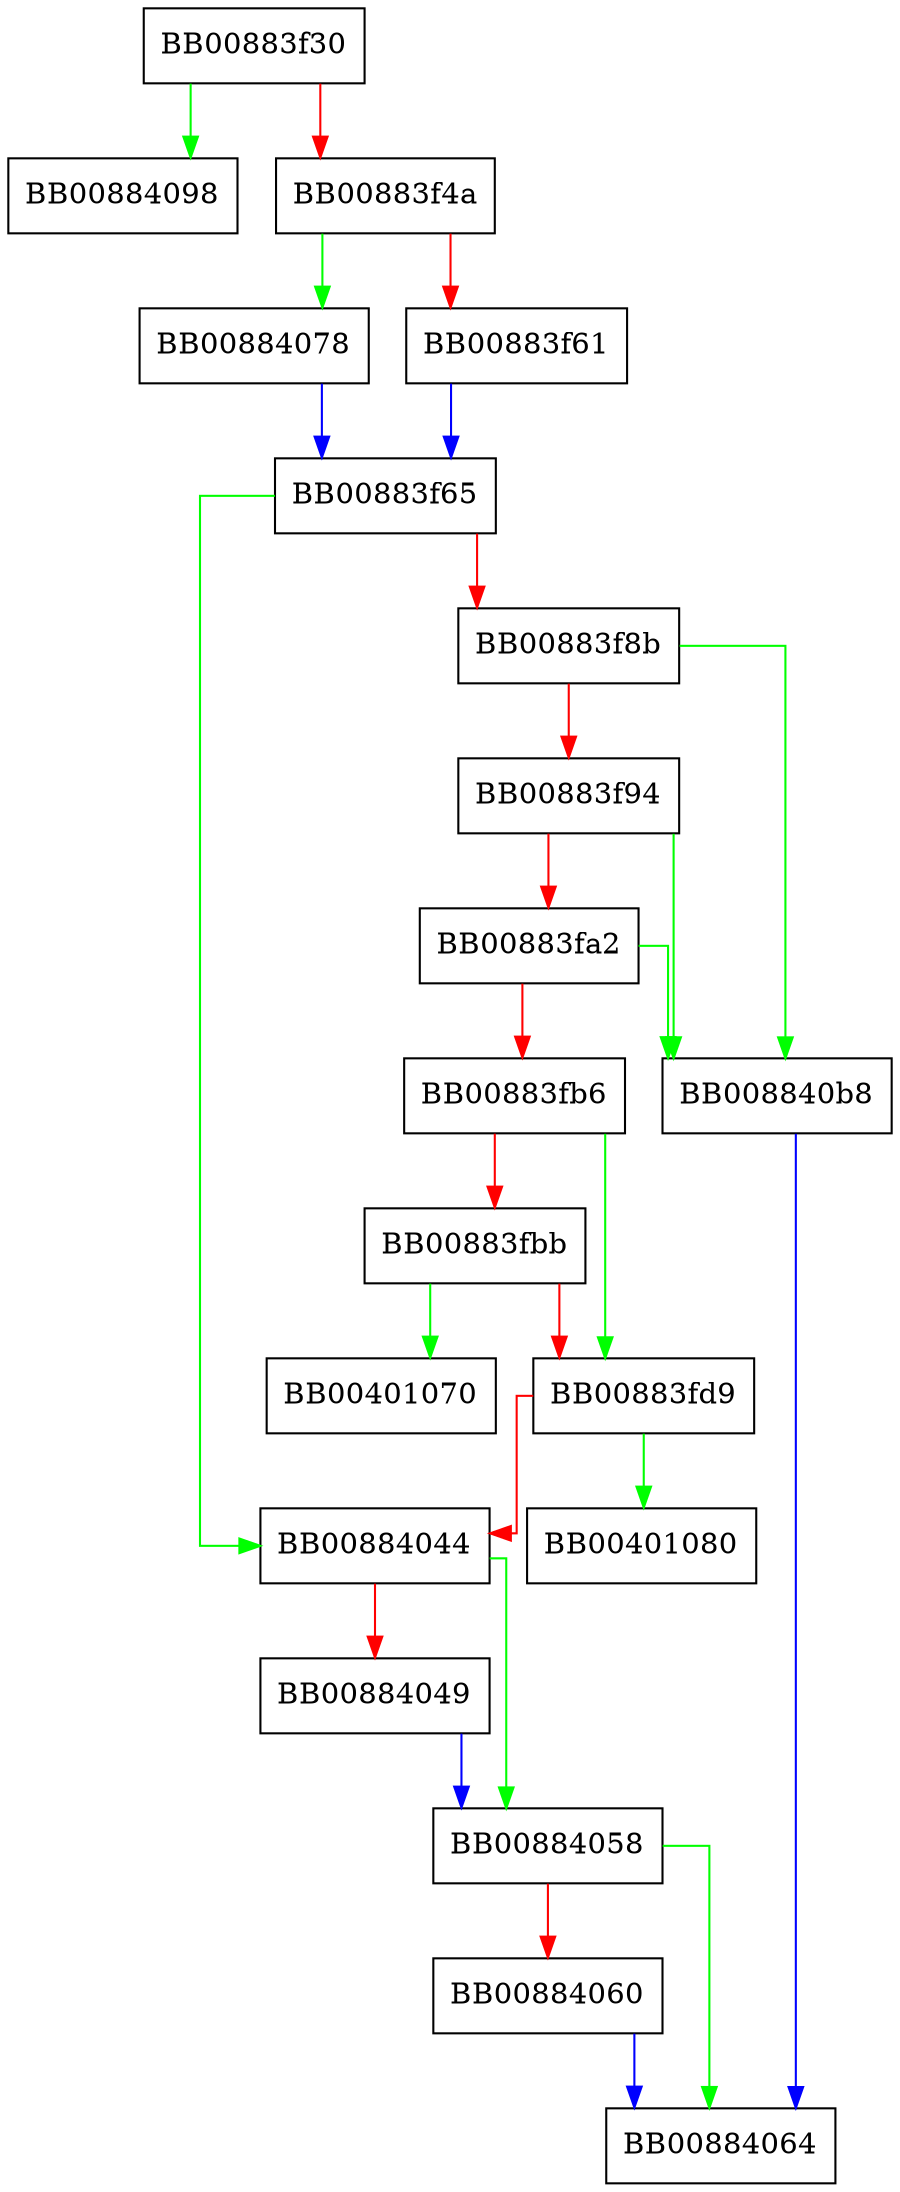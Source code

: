 digraph _IO_str_overflow {
  node [shape="box"];
  graph [splines=ortho];
  BB00883f30 -> BB00884098 [color="green"];
  BB00883f30 -> BB00883f4a [color="red"];
  BB00883f4a -> BB00884078 [color="green"];
  BB00883f4a -> BB00883f61 [color="red"];
  BB00883f61 -> BB00883f65 [color="blue"];
  BB00883f65 -> BB00884044 [color="green"];
  BB00883f65 -> BB00883f8b [color="red"];
  BB00883f8b -> BB008840b8 [color="green"];
  BB00883f8b -> BB00883f94 [color="red"];
  BB00883f94 -> BB008840b8 [color="green"];
  BB00883f94 -> BB00883fa2 [color="red"];
  BB00883fa2 -> BB008840b8 [color="green"];
  BB00883fa2 -> BB00883fb6 [color="red"];
  BB00883fb6 -> BB00883fd9 [color="green"];
  BB00883fb6 -> BB00883fbb [color="red"];
  BB00883fbb -> BB00401070 [color="green"];
  BB00883fbb -> BB00883fd9 [color="red"];
  BB00883fd9 -> BB00401080 [color="green"];
  BB00883fd9 -> BB00884044 [color="red"];
  BB00884044 -> BB00884058 [color="green"];
  BB00884044 -> BB00884049 [color="red"];
  BB00884049 -> BB00884058 [color="blue"];
  BB00884058 -> BB00884064 [color="green"];
  BB00884058 -> BB00884060 [color="red"];
  BB00884060 -> BB00884064 [color="blue"];
  BB00884078 -> BB00883f65 [color="blue"];
  BB008840b8 -> BB00884064 [color="blue"];
}
